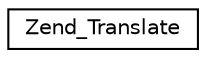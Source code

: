 digraph G
{
  edge [fontname="Helvetica",fontsize="10",labelfontname="Helvetica",labelfontsize="10"];
  node [fontname="Helvetica",fontsize="10",shape=record];
  rankdir="LR";
  Node1 [label="Zend_Translate",height=0.2,width=0.4,color="black", fillcolor="white", style="filled",URL="$class_zend___translate.html"];
}
